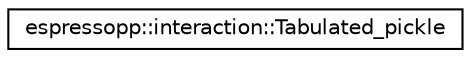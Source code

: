 digraph G
{
  edge [fontname="Helvetica",fontsize="10",labelfontname="Helvetica",labelfontsize="10"];
  node [fontname="Helvetica",fontsize="10",shape=record];
  rankdir="LR";
  Node1 [label="espressopp::interaction::Tabulated_pickle",height=0.2,width=0.4,color="black", fillcolor="white", style="filled",URL="$structespressopp_1_1interaction_1_1Tabulated__pickle.html"];
}
